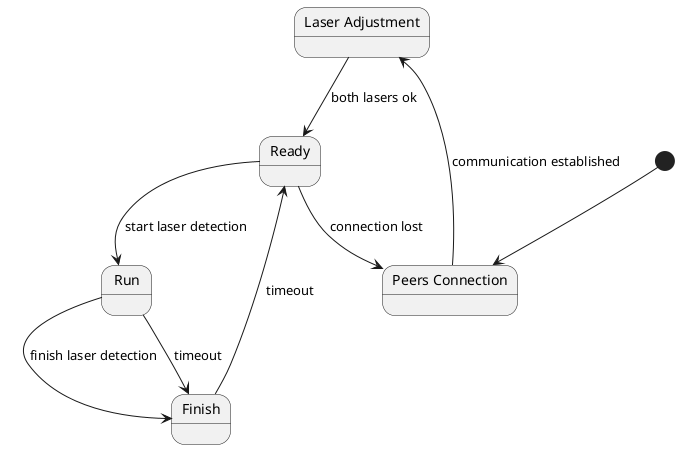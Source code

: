 @startuml

state "Laser Adjustment" as laser
state "Peers Connection" as connection
state "Ready" as ready
state "Run" as run
state "Finish" as finish

[*] --> connection
connection --> laser : communication established
laser --> ready : both lasers ok
ready --> run : start laser detection
ready --> connection : connection lost
run --> finish : finish laser detection
run --> finish : timeout
finish --> ready : timeout

@enduml